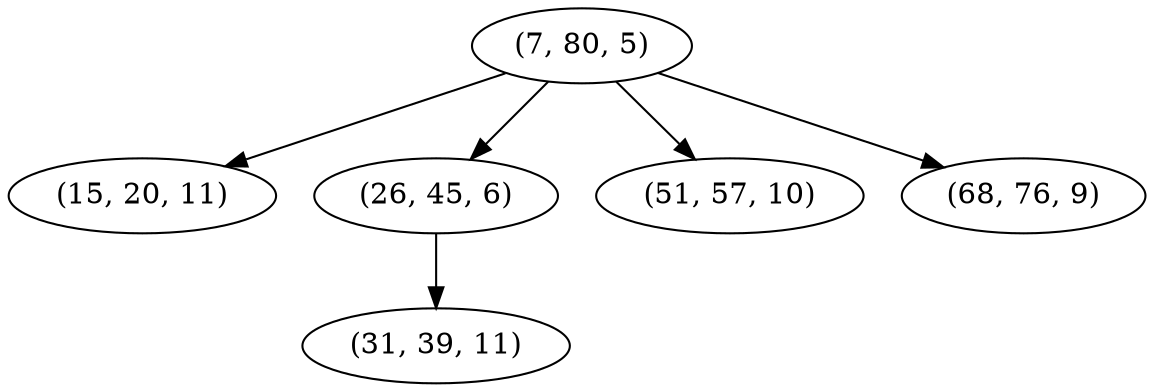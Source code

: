 digraph tree {
    "(7, 80, 5)";
    "(15, 20, 11)";
    "(26, 45, 6)";
    "(31, 39, 11)";
    "(51, 57, 10)";
    "(68, 76, 9)";
    "(7, 80, 5)" -> "(15, 20, 11)";
    "(7, 80, 5)" -> "(26, 45, 6)";
    "(7, 80, 5)" -> "(51, 57, 10)";
    "(7, 80, 5)" -> "(68, 76, 9)";
    "(26, 45, 6)" -> "(31, 39, 11)";
}
